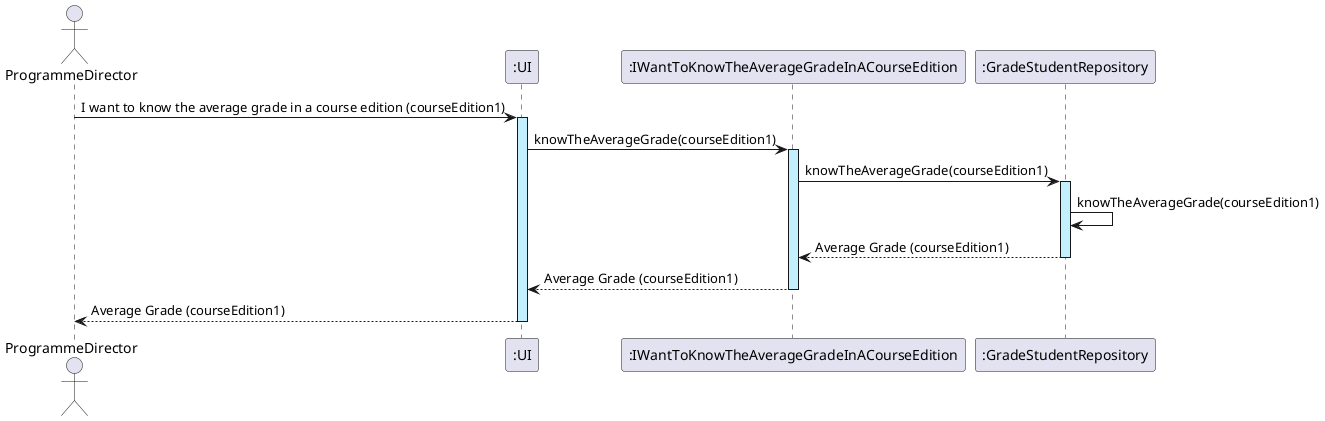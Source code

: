@startuml
actor ProgrammeDirector
participant ":UI" as UI
participant ":IWantToKnowTheAverageGradeInACourseEdition" as KA
participant ":GradeStudentRepository" as GR


ProgrammeDirector -> UI ++ #application : I want to know the average grade in a course edition (courseEdition1)
UI -> KA ++ #application : knowTheAverageGrade(courseEdition1)
KA -> GR ++ #application : knowTheAverageGrade(courseEdition1)
GR -> GR :knowTheAverageGrade(courseEdition1)

GR --> KA --: Average Grade (courseEdition1)
KA --> UI --: Average Grade (courseEdition1)
UI --> ProgrammeDirector --: Average Grade (courseEdition1)

@enduml